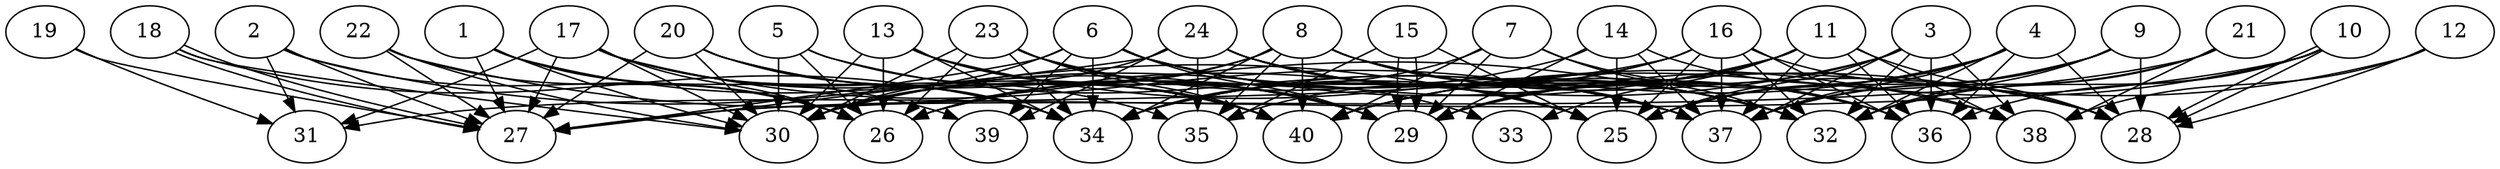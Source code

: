 // DAG automatically generated by daggen at Thu Oct  3 14:06:50 2019
// ./daggen --dot -n 40 --ccr 0.5 --fat 0.9 --regular 0.7 --density 0.5 --mindata 5242880 --maxdata 52428800 
digraph G {
  1 [size="89507840", alpha="0.16", expect_size="44753920"] 
  1 -> 26 [size ="44753920"]
  1 -> 27 [size ="44753920"]
  1 -> 29 [size ="44753920"]
  1 -> 30 [size ="44753920"]
  1 -> 39 [size ="44753920"]
  2 [size="67473408", alpha="0.02", expect_size="33736704"] 
  2 -> 25 [size ="33736704"]
  2 -> 26 [size ="33736704"]
  2 -> 27 [size ="33736704"]
  2 -> 31 [size ="33736704"]
  3 [size="46901248", alpha="0.13", expect_size="23450624"] 
  3 -> 25 [size ="23450624"]
  3 -> 26 [size ="23450624"]
  3 -> 29 [size ="23450624"]
  3 -> 32 [size ="23450624"]
  3 -> 36 [size ="23450624"]
  3 -> 37 [size ="23450624"]
  3 -> 38 [size ="23450624"]
  4 [size="77854720", alpha="0.06", expect_size="38927360"] 
  4 -> 25 [size ="38927360"]
  4 -> 28 [size ="38927360"]
  4 -> 32 [size ="38927360"]
  4 -> 34 [size ="38927360"]
  4 -> 36 [size ="38927360"]
  4 -> 37 [size ="38927360"]
  4 -> 40 [size ="38927360"]
  5 [size="14325760", alpha="0.12", expect_size="7162880"] 
  5 -> 26 [size ="7162880"]
  5 -> 30 [size ="7162880"]
  5 -> 37 [size ="7162880"]
  5 -> 40 [size ="7162880"]
  6 [size="26871808", alpha="0.14", expect_size="13435904"] 
  6 -> 25 [size ="13435904"]
  6 -> 27 [size ="13435904"]
  6 -> 28 [size ="13435904"]
  6 -> 29 [size ="13435904"]
  6 -> 30 [size ="13435904"]
  6 -> 32 [size ="13435904"]
  6 -> 34 [size ="13435904"]
  6 -> 39 [size ="13435904"]
  7 [size="47165440", alpha="0.03", expect_size="23582720"] 
  7 -> 29 [size ="23582720"]
  7 -> 32 [size ="23582720"]
  7 -> 34 [size ="23582720"]
  7 -> 36 [size ="23582720"]
  7 -> 40 [size ="23582720"]
  8 [size="94384128", alpha="0.18", expect_size="47192064"] 
  8 -> 26 [size ="47192064"]
  8 -> 28 [size ="47192064"]
  8 -> 30 [size ="47192064"]
  8 -> 34 [size ="47192064"]
  8 -> 35 [size ="47192064"]
  8 -> 36 [size ="47192064"]
  8 -> 37 [size ="47192064"]
  8 -> 40 [size ="47192064"]
  9 [size="14235648", alpha="0.12", expect_size="7117824"] 
  9 -> 25 [size ="7117824"]
  9 -> 28 [size ="7117824"]
  9 -> 32 [size ="7117824"]
  9 -> 37 [size ="7117824"]
  9 -> 40 [size ="7117824"]
  10 [size="96059392", alpha="0.19", expect_size="48029696"] 
  10 -> 28 [size ="48029696"]
  10 -> 28 [size ="48029696"]
  10 -> 31 [size ="48029696"]
  10 -> 32 [size ="48029696"]
  10 -> 36 [size ="48029696"]
  10 -> 40 [size ="48029696"]
  11 [size="49874944", alpha="0.18", expect_size="24937472"] 
  11 -> 28 [size ="24937472"]
  11 -> 29 [size ="24937472"]
  11 -> 30 [size ="24937472"]
  11 -> 33 [size ="24937472"]
  11 -> 34 [size ="24937472"]
  11 -> 36 [size ="24937472"]
  11 -> 37 [size ="24937472"]
  11 -> 38 [size ="24937472"]
  12 [size="30273536", alpha="0.05", expect_size="15136768"] 
  12 -> 28 [size ="15136768"]
  12 -> 29 [size ="15136768"]
  12 -> 38 [size ="15136768"]
  13 [size="40687616", alpha="0.12", expect_size="20343808"] 
  13 -> 26 [size ="20343808"]
  13 -> 29 [size ="20343808"]
  13 -> 30 [size ="20343808"]
  13 -> 34 [size ="20343808"]
  13 -> 38 [size ="20343808"]
  13 -> 40 [size ="20343808"]
  14 [size="104245248", alpha="0.06", expect_size="52122624"] 
  14 -> 25 [size ="52122624"]
  14 -> 26 [size ="52122624"]
  14 -> 29 [size ="52122624"]
  14 -> 37 [size ="52122624"]
  14 -> 38 [size ="52122624"]
  15 [size="39333888", alpha="0.14", expect_size="19666944"] 
  15 -> 25 [size ="19666944"]
  15 -> 29 [size ="19666944"]
  15 -> 29 [size ="19666944"]
  15 -> 35 [size ="19666944"]
  16 [size="94810112", alpha="0.18", expect_size="47405056"] 
  16 -> 25 [size ="47405056"]
  16 -> 27 [size ="47405056"]
  16 -> 28 [size ="47405056"]
  16 -> 32 [size ="47405056"]
  16 -> 34 [size ="47405056"]
  16 -> 35 [size ="47405056"]
  16 -> 36 [size ="47405056"]
  16 -> 37 [size ="47405056"]
  17 [size="67184640", alpha="0.01", expect_size="33592320"] 
  17 -> 26 [size ="33592320"]
  17 -> 27 [size ="33592320"]
  17 -> 30 [size ="33592320"]
  17 -> 31 [size ="33592320"]
  17 -> 34 [size ="33592320"]
  17 -> 35 [size ="33592320"]
  17 -> 37 [size ="33592320"]
  17 -> 40 [size ="33592320"]
  18 [size="82536448", alpha="0.15", expect_size="41268224"] 
  18 -> 27 [size ="41268224"]
  18 -> 27 [size ="41268224"]
  18 -> 30 [size ="41268224"]
  18 -> 34 [size ="41268224"]
  19 [size="74088448", alpha="0.07", expect_size="37044224"] 
  19 -> 27 [size ="37044224"]
  19 -> 31 [size ="37044224"]
  20 [size="36413440", alpha="0.06", expect_size="18206720"] 
  20 -> 27 [size ="18206720"]
  20 -> 29 [size ="18206720"]
  20 -> 30 [size ="18206720"]
  20 -> 34 [size ="18206720"]
  20 -> 40 [size ="18206720"]
  21 [size="31674368", alpha="0.01", expect_size="15837184"] 
  21 -> 27 [size ="15837184"]
  21 -> 32 [size ="15837184"]
  21 -> 37 [size ="15837184"]
  21 -> 38 [size ="15837184"]
  22 [size="23461888", alpha="0.08", expect_size="11730944"] 
  22 -> 26 [size ="11730944"]
  22 -> 27 [size ="11730944"]
  22 -> 30 [size ="11730944"]
  22 -> 32 [size ="11730944"]
  23 [size="49012736", alpha="0.03", expect_size="24506368"] 
  23 -> 26 [size ="24506368"]
  23 -> 29 [size ="24506368"]
  23 -> 30 [size ="24506368"]
  23 -> 32 [size ="24506368"]
  23 -> 33 [size ="24506368"]
  23 -> 34 [size ="24506368"]
  23 -> 40 [size ="24506368"]
  24 [size="11304960", alpha="0.13", expect_size="5652480"] 
  24 -> 25 [size ="5652480"]
  24 -> 27 [size ="5652480"]
  24 -> 30 [size ="5652480"]
  24 -> 32 [size ="5652480"]
  24 -> 35 [size ="5652480"]
  24 -> 36 [size ="5652480"]
  24 -> 37 [size ="5652480"]
  24 -> 39 [size ="5652480"]
  25 [size="40910848", alpha="0.03", expect_size="20455424"] 
  26 [size="14116864", alpha="0.17", expect_size="7058432"] 
  27 [size="100337664", alpha="0.18", expect_size="50168832"] 
  28 [size="12464128", alpha="0.17", expect_size="6232064"] 
  29 [size="81367040", alpha="0.17", expect_size="40683520"] 
  30 [size="20299776", alpha="0.15", expect_size="10149888"] 
  31 [size="46778368", alpha="0.02", expect_size="23389184"] 
  32 [size="51083264", alpha="0.13", expect_size="25541632"] 
  33 [size="90204160", alpha="0.10", expect_size="45102080"] 
  34 [size="11814912", alpha="0.07", expect_size="5907456"] 
  35 [size="72026112", alpha="0.10", expect_size="36013056"] 
  36 [size="85938176", alpha="0.11", expect_size="42969088"] 
  37 [size="69939200", alpha="0.04", expect_size="34969600"] 
  38 [size="60706816", alpha="0.12", expect_size="30353408"] 
  39 [size="47769600", alpha="0.14", expect_size="23884800"] 
  40 [size="34881536", alpha="0.01", expect_size="17440768"] 
}
